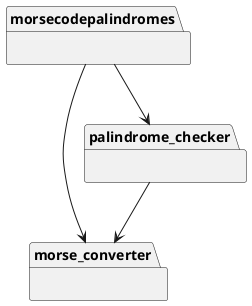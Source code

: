 @startuml packages_MorseCodePalindromes
set namespaceSeparator none
package "morse_converter" as morse_converter {
}
package "morsecodepalindromes" as morsecodepalindromes {
}
package "palindrome_checker" as palindrome_checker {
}
morsecodepalindromes --> morse_converter
morsecodepalindromes --> palindrome_checker
palindrome_checker --> morse_converter
@enduml
